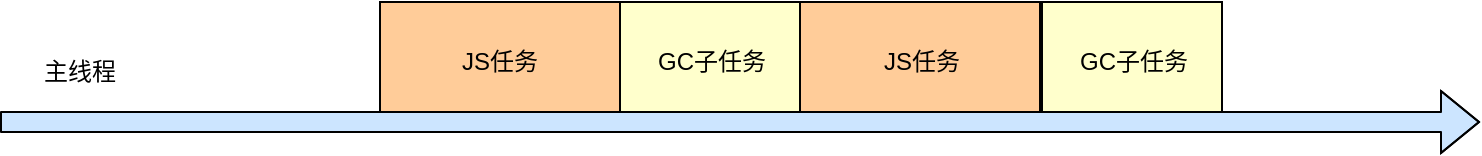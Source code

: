 <mxfile>
    <diagram id="UDVblZL8JzzcVqYLhx1M" name="第 1 页">
        <mxGraphModel dx="1905" dy="527" grid="1" gridSize="10" guides="1" tooltips="1" connect="1" arrows="1" fold="1" page="1" pageScale="1" pageWidth="827" pageHeight="1169" background="#ffffff" math="0" shadow="0">
            <root>
                <mxCell id="0"/>
                <mxCell id="1" parent="0"/>
                <mxCell id="25" value="" style="rounded=0;whiteSpace=wrap;html=1;fillColor=#FFFFCC;" vertex="1" parent="1">
                    <mxGeometry x="441" y="300" width="90" height="60" as="geometry"/>
                </mxCell>
                <mxCell id="26" value="&lt;font color=&quot;#000000&quot;&gt;GC子任务&lt;/font&gt;" style="text;html=1;strokeColor=none;fillColor=none;align=center;verticalAlign=middle;whiteSpace=wrap;rounded=0;" vertex="1" parent="1">
                    <mxGeometry x="457" y="315" width="60" height="30" as="geometry"/>
                </mxCell>
                <mxCell id="21" value="" style="rounded=0;whiteSpace=wrap;html=1;fillColor=#FFCC99;" parent="1" vertex="1">
                    <mxGeometry x="320" y="300" width="120" height="60" as="geometry"/>
                </mxCell>
                <mxCell id="19" value="" style="rounded=0;whiteSpace=wrap;html=1;fillColor=#FFCC99;" parent="1" vertex="1">
                    <mxGeometry x="110" y="300" width="120" height="60" as="geometry"/>
                </mxCell>
                <mxCell id="14" value="" style="rounded=0;whiteSpace=wrap;html=1;fillColor=#FFFFCC;" parent="1" vertex="1">
                    <mxGeometry x="230" y="300" width="90" height="60" as="geometry"/>
                </mxCell>
                <mxCell id="15" value="" style="shape=flexArrow;endArrow=classic;html=1;fillColor=#CCE5FF;" parent="1" edge="1">
                    <mxGeometry width="50" height="50" relative="1" as="geometry">
                        <mxPoint x="-80" y="360" as="sourcePoint"/>
                        <mxPoint x="660" y="360" as="targetPoint"/>
                        <Array as="points">
                            <mxPoint x="330" y="360"/>
                        </Array>
                    </mxGeometry>
                </mxCell>
                <mxCell id="16" value="&lt;font color=&quot;#000000&quot;&gt;主线程&lt;/font&gt;" style="text;html=1;strokeColor=none;fillColor=none;align=center;verticalAlign=middle;whiteSpace=wrap;rounded=0;" parent="1" vertex="1">
                    <mxGeometry x="-70" y="320" width="60" height="30" as="geometry"/>
                </mxCell>
                <mxCell id="17" value="&lt;font color=&quot;#000000&quot;&gt;GC子任务&lt;/font&gt;" style="text;html=1;strokeColor=none;fillColor=none;align=center;verticalAlign=middle;whiteSpace=wrap;rounded=0;" parent="1" vertex="1">
                    <mxGeometry x="246" y="315" width="60" height="30" as="geometry"/>
                </mxCell>
                <mxCell id="20" value="&lt;font color=&quot;#000000&quot;&gt;JS任务&lt;/font&gt;" style="text;html=1;strokeColor=none;fillColor=none;align=center;verticalAlign=middle;whiteSpace=wrap;rounded=0;" parent="1" vertex="1">
                    <mxGeometry x="140" y="315" width="60" height="30" as="geometry"/>
                </mxCell>
                <mxCell id="22" value="&lt;font color=&quot;#000000&quot;&gt;JS任务&lt;/font&gt;" style="text;html=1;strokeColor=none;fillColor=none;align=center;verticalAlign=middle;whiteSpace=wrap;rounded=0;" parent="1" vertex="1">
                    <mxGeometry x="351" y="315" width="60" height="30" as="geometry"/>
                </mxCell>
            </root>
        </mxGraphModel>
    </diagram>
</mxfile>